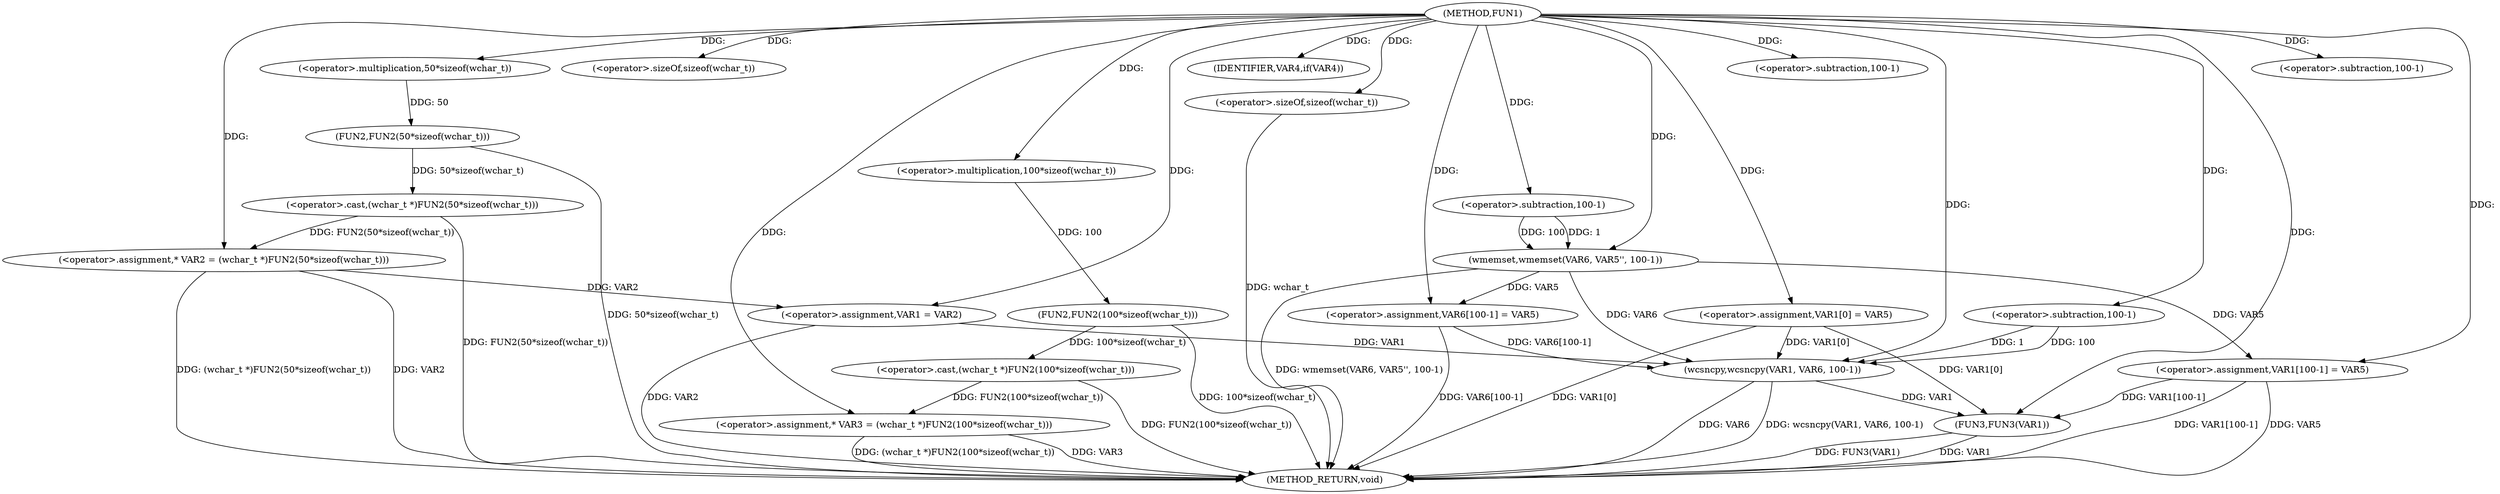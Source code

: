 digraph FUN1 {  
"1000100" [label = "(METHOD,FUN1)" ]
"1000164" [label = "(METHOD_RETURN,void)" ]
"1000104" [label = "(<operator>.assignment,* VAR2 = (wchar_t *)FUN2(50*sizeof(wchar_t)))" ]
"1000106" [label = "(<operator>.cast,(wchar_t *)FUN2(50*sizeof(wchar_t)))" ]
"1000108" [label = "(FUN2,FUN2(50*sizeof(wchar_t)))" ]
"1000109" [label = "(<operator>.multiplication,50*sizeof(wchar_t))" ]
"1000111" [label = "(<operator>.sizeOf,sizeof(wchar_t))" ]
"1000114" [label = "(<operator>.assignment,* VAR3 = (wchar_t *)FUN2(100*sizeof(wchar_t)))" ]
"1000116" [label = "(<operator>.cast,(wchar_t *)FUN2(100*sizeof(wchar_t)))" ]
"1000118" [label = "(FUN2,FUN2(100*sizeof(wchar_t)))" ]
"1000119" [label = "(<operator>.multiplication,100*sizeof(wchar_t))" ]
"1000121" [label = "(<operator>.sizeOf,sizeof(wchar_t))" ]
"1000124" [label = "(IDENTIFIER,VAR4,if(VAR4))" ]
"1000126" [label = "(<operator>.assignment,VAR1 = VAR2)" ]
"1000129" [label = "(<operator>.assignment,VAR1[0] = VAR5)" ]
"1000136" [label = "(wmemset,wmemset(VAR6, VAR5'', 100-1))" ]
"1000139" [label = "(<operator>.subtraction,100-1)" ]
"1000142" [label = "(<operator>.assignment,VAR6[100-1] = VAR5)" ]
"1000145" [label = "(<operator>.subtraction,100-1)" ]
"1000149" [label = "(wcsncpy,wcsncpy(VAR1, VAR6, 100-1))" ]
"1000152" [label = "(<operator>.subtraction,100-1)" ]
"1000155" [label = "(<operator>.assignment,VAR1[100-1] = VAR5)" ]
"1000158" [label = "(<operator>.subtraction,100-1)" ]
"1000162" [label = "(FUN3,FUN3(VAR1))" ]
  "1000106" -> "1000164"  [ label = "DDG: FUN2(50*sizeof(wchar_t))"] 
  "1000149" -> "1000164"  [ label = "DDG: VAR6"] 
  "1000104" -> "1000164"  [ label = "DDG: VAR2"] 
  "1000149" -> "1000164"  [ label = "DDG: wcsncpy(VAR1, VAR6, 100-1)"] 
  "1000116" -> "1000164"  [ label = "DDG: FUN2(100*sizeof(wchar_t))"] 
  "1000118" -> "1000164"  [ label = "DDG: 100*sizeof(wchar_t)"] 
  "1000129" -> "1000164"  [ label = "DDG: VAR1[0]"] 
  "1000114" -> "1000164"  [ label = "DDG: VAR3"] 
  "1000142" -> "1000164"  [ label = "DDG: VAR6[100-1]"] 
  "1000136" -> "1000164"  [ label = "DDG: wmemset(VAR6, VAR5'', 100-1)"] 
  "1000121" -> "1000164"  [ label = "DDG: wchar_t"] 
  "1000126" -> "1000164"  [ label = "DDG: VAR2"] 
  "1000155" -> "1000164"  [ label = "DDG: VAR1[100-1]"] 
  "1000162" -> "1000164"  [ label = "DDG: VAR1"] 
  "1000162" -> "1000164"  [ label = "DDG: FUN3(VAR1)"] 
  "1000155" -> "1000164"  [ label = "DDG: VAR5"] 
  "1000114" -> "1000164"  [ label = "DDG: (wchar_t *)FUN2(100*sizeof(wchar_t))"] 
  "1000104" -> "1000164"  [ label = "DDG: (wchar_t *)FUN2(50*sizeof(wchar_t))"] 
  "1000108" -> "1000164"  [ label = "DDG: 50*sizeof(wchar_t)"] 
  "1000106" -> "1000104"  [ label = "DDG: FUN2(50*sizeof(wchar_t))"] 
  "1000100" -> "1000104"  [ label = "DDG: "] 
  "1000108" -> "1000106"  [ label = "DDG: 50*sizeof(wchar_t)"] 
  "1000109" -> "1000108"  [ label = "DDG: 50"] 
  "1000100" -> "1000109"  [ label = "DDG: "] 
  "1000100" -> "1000111"  [ label = "DDG: "] 
  "1000116" -> "1000114"  [ label = "DDG: FUN2(100*sizeof(wchar_t))"] 
  "1000100" -> "1000114"  [ label = "DDG: "] 
  "1000118" -> "1000116"  [ label = "DDG: 100*sizeof(wchar_t)"] 
  "1000119" -> "1000118"  [ label = "DDG: 100"] 
  "1000100" -> "1000119"  [ label = "DDG: "] 
  "1000100" -> "1000121"  [ label = "DDG: "] 
  "1000100" -> "1000124"  [ label = "DDG: "] 
  "1000104" -> "1000126"  [ label = "DDG: VAR2"] 
  "1000100" -> "1000126"  [ label = "DDG: "] 
  "1000100" -> "1000129"  [ label = "DDG: "] 
  "1000100" -> "1000136"  [ label = "DDG: "] 
  "1000139" -> "1000136"  [ label = "DDG: 100"] 
  "1000139" -> "1000136"  [ label = "DDG: 1"] 
  "1000100" -> "1000139"  [ label = "DDG: "] 
  "1000136" -> "1000142"  [ label = "DDG: VAR5"] 
  "1000100" -> "1000142"  [ label = "DDG: "] 
  "1000100" -> "1000145"  [ label = "DDG: "] 
  "1000129" -> "1000149"  [ label = "DDG: VAR1[0]"] 
  "1000126" -> "1000149"  [ label = "DDG: VAR1"] 
  "1000100" -> "1000149"  [ label = "DDG: "] 
  "1000142" -> "1000149"  [ label = "DDG: VAR6[100-1]"] 
  "1000136" -> "1000149"  [ label = "DDG: VAR6"] 
  "1000152" -> "1000149"  [ label = "DDG: 100"] 
  "1000152" -> "1000149"  [ label = "DDG: 1"] 
  "1000100" -> "1000152"  [ label = "DDG: "] 
  "1000100" -> "1000155"  [ label = "DDG: "] 
  "1000136" -> "1000155"  [ label = "DDG: VAR5"] 
  "1000100" -> "1000158"  [ label = "DDG: "] 
  "1000129" -> "1000162"  [ label = "DDG: VAR1[0]"] 
  "1000149" -> "1000162"  [ label = "DDG: VAR1"] 
  "1000155" -> "1000162"  [ label = "DDG: VAR1[100-1]"] 
  "1000100" -> "1000162"  [ label = "DDG: "] 
}
